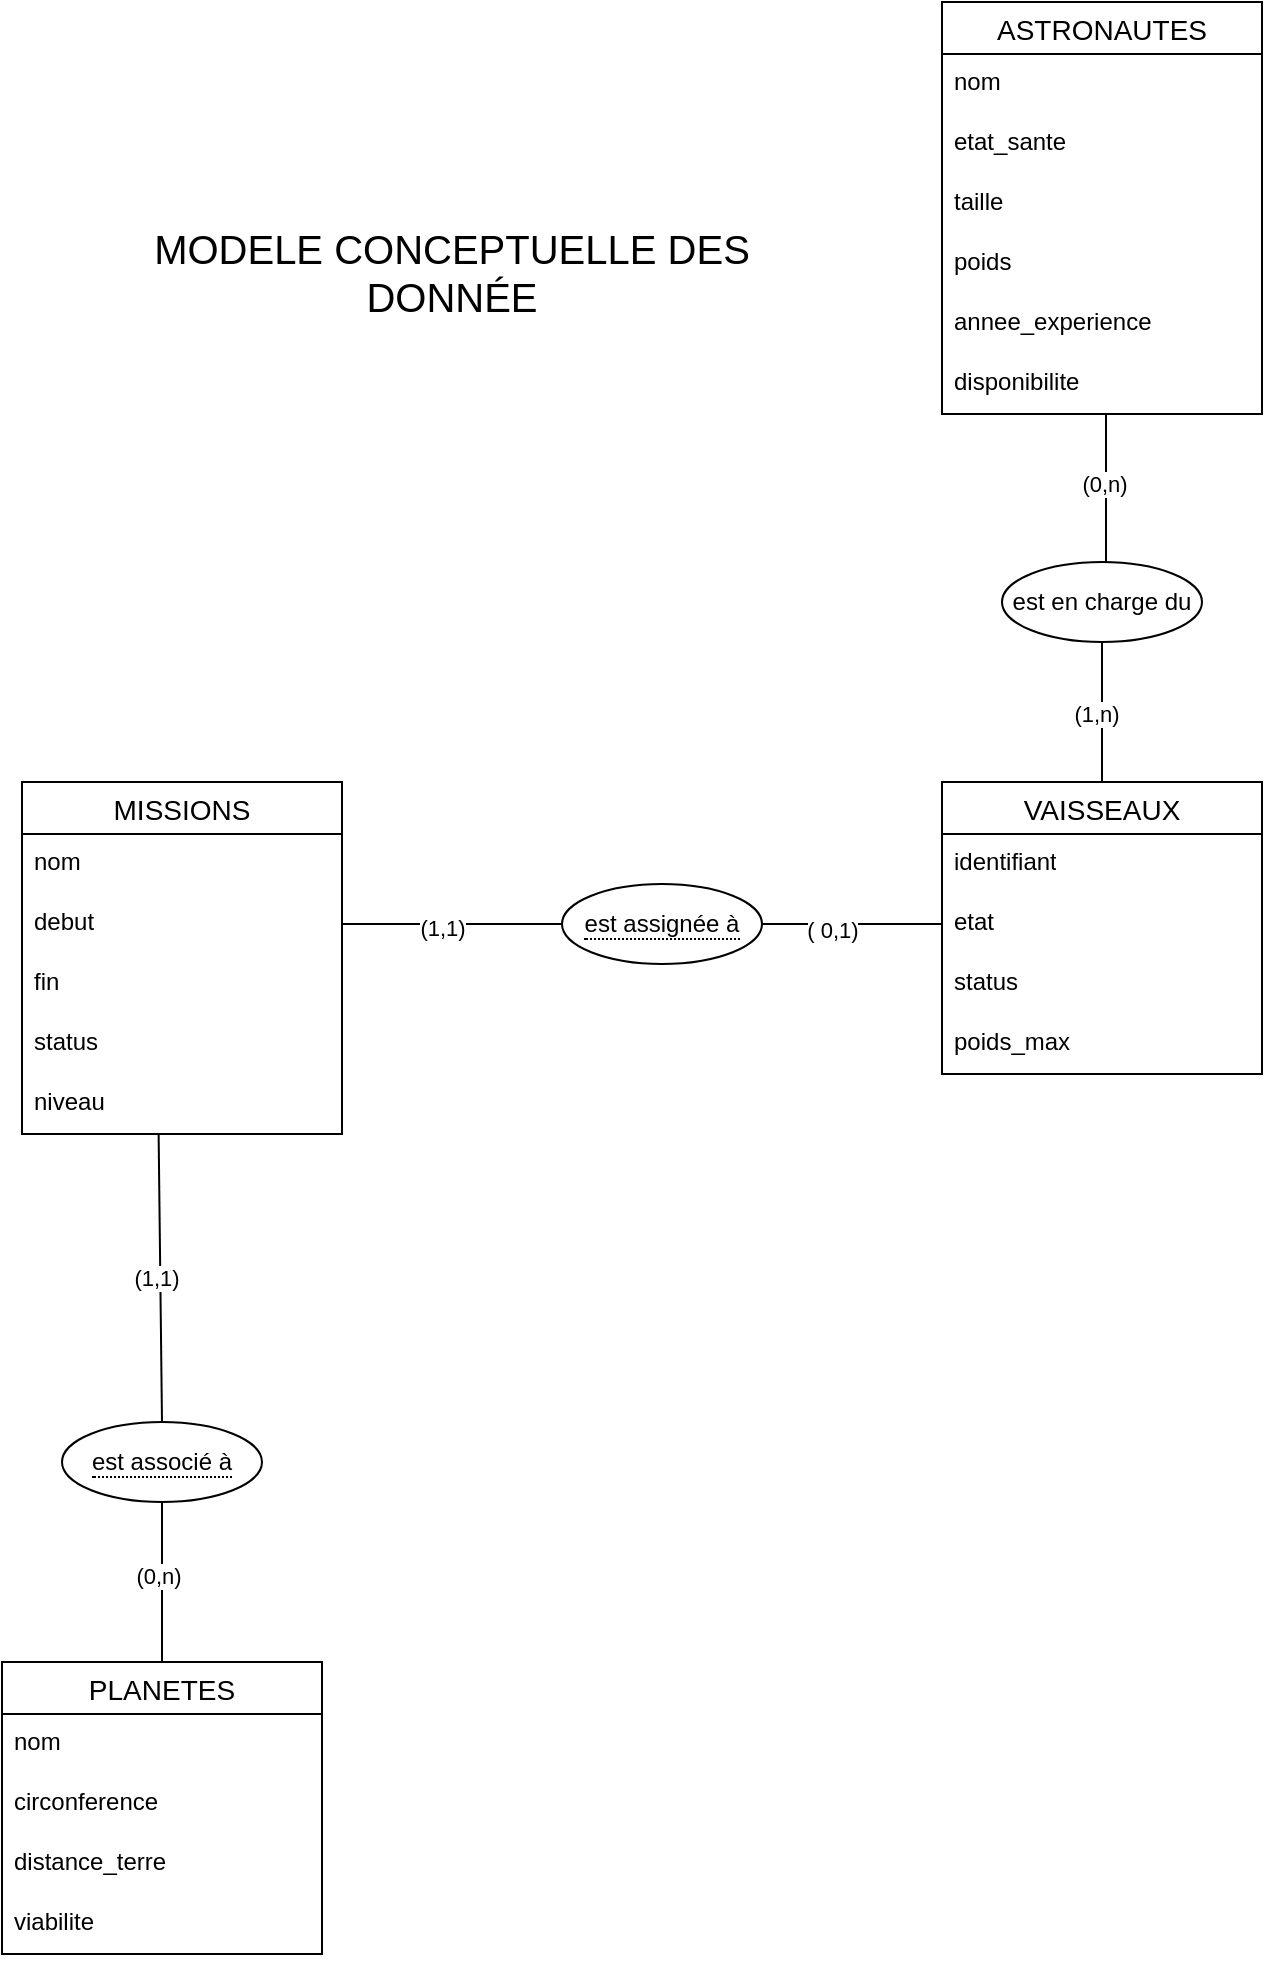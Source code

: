 <mxfile version="21.6.8" type="device">
  <diagram name="Page-1" id="a0aJfGQZW1wo1lwe4xsT">
    <mxGraphModel dx="271" dy="471" grid="1" gridSize="10" guides="1" tooltips="1" connect="1" arrows="1" fold="1" page="1" pageScale="1" pageWidth="850" pageHeight="1100" math="0" shadow="0">
      <root>
        <mxCell id="0" />
        <mxCell id="1" parent="0" />
        <mxCell id="FTOY3c2oVG_MDCkX13h6-1" value="PLANETES" style="swimlane;fontStyle=0;childLayout=stackLayout;horizontal=1;startSize=26;horizontalStack=0;resizeParent=1;resizeParentMax=0;resizeLast=0;collapsible=1;marginBottom=0;align=center;fontSize=14;" parent="1" vertex="1">
          <mxGeometry x="90" y="910" width="160" height="146" as="geometry" />
        </mxCell>
        <mxCell id="FTOY3c2oVG_MDCkX13h6-2" value="nom" style="text;strokeColor=none;fillColor=none;spacingLeft=4;spacingRight=4;overflow=hidden;rotatable=0;points=[[0,0.5],[1,0.5]];portConstraint=eastwest;fontSize=12;whiteSpace=wrap;html=1;" parent="FTOY3c2oVG_MDCkX13h6-1" vertex="1">
          <mxGeometry y="26" width="160" height="30" as="geometry" />
        </mxCell>
        <mxCell id="FTOY3c2oVG_MDCkX13h6-3" value="circonference" style="text;strokeColor=none;fillColor=none;spacingLeft=4;spacingRight=4;overflow=hidden;rotatable=0;points=[[0,0.5],[1,0.5]];portConstraint=eastwest;fontSize=12;whiteSpace=wrap;html=1;" parent="FTOY3c2oVG_MDCkX13h6-1" vertex="1">
          <mxGeometry y="56" width="160" height="30" as="geometry" />
        </mxCell>
        <mxCell id="FTOY3c2oVG_MDCkX13h6-4" value="distance_terre" style="text;strokeColor=none;fillColor=none;spacingLeft=4;spacingRight=4;overflow=hidden;rotatable=0;points=[[0,0.5],[1,0.5]];portConstraint=eastwest;fontSize=12;whiteSpace=wrap;html=1;" parent="FTOY3c2oVG_MDCkX13h6-1" vertex="1">
          <mxGeometry y="86" width="160" height="30" as="geometry" />
        </mxCell>
        <mxCell id="c16PKBAROy-ONsW5H6me-1" value="viabilite" style="text;strokeColor=none;fillColor=none;spacingLeft=4;spacingRight=4;overflow=hidden;rotatable=0;points=[[0,0.5],[1,0.5]];portConstraint=eastwest;fontSize=12;whiteSpace=wrap;html=1;" parent="FTOY3c2oVG_MDCkX13h6-1" vertex="1">
          <mxGeometry y="116" width="160" height="30" as="geometry" />
        </mxCell>
        <mxCell id="FTOY3c2oVG_MDCkX13h6-5" value="MISSIONS" style="swimlane;fontStyle=0;childLayout=stackLayout;horizontal=1;startSize=26;horizontalStack=0;resizeParent=1;resizeParentMax=0;resizeLast=0;collapsible=1;marginBottom=0;align=center;fontSize=14;" parent="1" vertex="1">
          <mxGeometry x="100" y="470" width="160" height="176" as="geometry" />
        </mxCell>
        <mxCell id="FTOY3c2oVG_MDCkX13h6-6" value="nom" style="text;strokeColor=none;fillColor=none;spacingLeft=4;spacingRight=4;overflow=hidden;rotatable=0;points=[[0,0.5],[1,0.5]];portConstraint=eastwest;fontSize=12;whiteSpace=wrap;html=1;" parent="FTOY3c2oVG_MDCkX13h6-5" vertex="1">
          <mxGeometry y="26" width="160" height="30" as="geometry" />
        </mxCell>
        <mxCell id="FTOY3c2oVG_MDCkX13h6-7" value="debut" style="text;strokeColor=none;fillColor=none;spacingLeft=4;spacingRight=4;overflow=hidden;rotatable=0;points=[[0,0.5],[1,0.5]];portConstraint=eastwest;fontSize=12;whiteSpace=wrap;html=1;" parent="FTOY3c2oVG_MDCkX13h6-5" vertex="1">
          <mxGeometry y="56" width="160" height="30" as="geometry" />
        </mxCell>
        <mxCell id="FTOY3c2oVG_MDCkX13h6-8" value="fin" style="text;strokeColor=none;fillColor=none;spacingLeft=4;spacingRight=4;overflow=hidden;rotatable=0;points=[[0,0.5],[1,0.5]];portConstraint=eastwest;fontSize=12;whiteSpace=wrap;html=1;" parent="FTOY3c2oVG_MDCkX13h6-5" vertex="1">
          <mxGeometry y="86" width="160" height="30" as="geometry" />
        </mxCell>
        <mxCell id="c16PKBAROy-ONsW5H6me-3" value="status" style="text;strokeColor=none;fillColor=none;spacingLeft=4;spacingRight=4;overflow=hidden;rotatable=0;points=[[0,0.5],[1,0.5]];portConstraint=eastwest;fontSize=12;whiteSpace=wrap;html=1;" parent="FTOY3c2oVG_MDCkX13h6-5" vertex="1">
          <mxGeometry y="116" width="160" height="30" as="geometry" />
        </mxCell>
        <mxCell id="c16PKBAROy-ONsW5H6me-7" value="niveau" style="text;strokeColor=none;fillColor=none;spacingLeft=4;spacingRight=4;overflow=hidden;rotatable=0;points=[[0,0.5],[1,0.5]];portConstraint=eastwest;fontSize=12;whiteSpace=wrap;html=1;" parent="FTOY3c2oVG_MDCkX13h6-5" vertex="1">
          <mxGeometry y="146" width="160" height="30" as="geometry" />
        </mxCell>
        <mxCell id="FTOY3c2oVG_MDCkX13h6-9" value="ASTRONAUTES" style="swimlane;fontStyle=0;childLayout=stackLayout;horizontal=1;startSize=26;horizontalStack=0;resizeParent=1;resizeParentMax=0;resizeLast=0;collapsible=1;marginBottom=0;align=center;fontSize=14;" parent="1" vertex="1">
          <mxGeometry x="560" y="80" width="160" height="206" as="geometry" />
        </mxCell>
        <mxCell id="FTOY3c2oVG_MDCkX13h6-10" value="nom" style="text;strokeColor=none;fillColor=none;spacingLeft=4;spacingRight=4;overflow=hidden;rotatable=0;points=[[0,0.5],[1,0.5]];portConstraint=eastwest;fontSize=12;whiteSpace=wrap;html=1;" parent="FTOY3c2oVG_MDCkX13h6-9" vertex="1">
          <mxGeometry y="26" width="160" height="30" as="geometry" />
        </mxCell>
        <mxCell id="FTOY3c2oVG_MDCkX13h6-11" value="etat_sante" style="text;strokeColor=none;fillColor=none;spacingLeft=4;spacingRight=4;overflow=hidden;rotatable=0;points=[[0,0.5],[1,0.5]];portConstraint=eastwest;fontSize=12;whiteSpace=wrap;html=1;" parent="FTOY3c2oVG_MDCkX13h6-9" vertex="1">
          <mxGeometry y="56" width="160" height="30" as="geometry" />
        </mxCell>
        <mxCell id="FTOY3c2oVG_MDCkX13h6-12" value="taille" style="text;strokeColor=none;fillColor=none;spacingLeft=4;spacingRight=4;overflow=hidden;rotatable=0;points=[[0,0.5],[1,0.5]];portConstraint=eastwest;fontSize=12;whiteSpace=wrap;html=1;" parent="FTOY3c2oVG_MDCkX13h6-9" vertex="1">
          <mxGeometry y="86" width="160" height="30" as="geometry" />
        </mxCell>
        <mxCell id="c16PKBAROy-ONsW5H6me-2" value="poids" style="text;strokeColor=none;fillColor=none;spacingLeft=4;spacingRight=4;overflow=hidden;rotatable=0;points=[[0,0.5],[1,0.5]];portConstraint=eastwest;fontSize=12;whiteSpace=wrap;html=1;" parent="FTOY3c2oVG_MDCkX13h6-9" vertex="1">
          <mxGeometry y="116" width="160" height="30" as="geometry" />
        </mxCell>
        <mxCell id="c16PKBAROy-ONsW5H6me-9" value="annee_experience" style="text;strokeColor=none;fillColor=none;spacingLeft=4;spacingRight=4;overflow=hidden;rotatable=0;points=[[0,0.5],[1,0.5]];portConstraint=eastwest;fontSize=12;whiteSpace=wrap;html=1;" parent="FTOY3c2oVG_MDCkX13h6-9" vertex="1">
          <mxGeometry y="146" width="160" height="30" as="geometry" />
        </mxCell>
        <mxCell id="c16PKBAROy-ONsW5H6me-5" value="disponibilite" style="text;strokeColor=none;fillColor=none;spacingLeft=4;spacingRight=4;overflow=hidden;rotatable=0;points=[[0,0.5],[1,0.5]];portConstraint=eastwest;fontSize=12;whiteSpace=wrap;html=1;" parent="FTOY3c2oVG_MDCkX13h6-9" vertex="1">
          <mxGeometry y="176" width="160" height="30" as="geometry" />
        </mxCell>
        <mxCell id="FTOY3c2oVG_MDCkX13h6-13" value="VAISSEAUX" style="swimlane;fontStyle=0;childLayout=stackLayout;horizontal=1;startSize=26;horizontalStack=0;resizeParent=1;resizeParentMax=0;resizeLast=0;collapsible=1;marginBottom=0;align=center;fontSize=14;" parent="1" vertex="1">
          <mxGeometry x="560" y="470" width="160" height="146" as="geometry" />
        </mxCell>
        <mxCell id="FTOY3c2oVG_MDCkX13h6-14" value="identifiant" style="text;strokeColor=none;fillColor=none;spacingLeft=4;spacingRight=4;overflow=hidden;rotatable=0;points=[[0,0.5],[1,0.5]];portConstraint=eastwest;fontSize=12;whiteSpace=wrap;html=1;" parent="FTOY3c2oVG_MDCkX13h6-13" vertex="1">
          <mxGeometry y="26" width="160" height="30" as="geometry" />
        </mxCell>
        <mxCell id="FTOY3c2oVG_MDCkX13h6-15" value="etat" style="text;strokeColor=none;fillColor=none;spacingLeft=4;spacingRight=4;overflow=hidden;rotatable=0;points=[[0,0.5],[1,0.5]];portConstraint=eastwest;fontSize=12;whiteSpace=wrap;html=1;" parent="FTOY3c2oVG_MDCkX13h6-13" vertex="1">
          <mxGeometry y="56" width="160" height="30" as="geometry" />
        </mxCell>
        <mxCell id="FTOY3c2oVG_MDCkX13h6-16" value="status" style="text;strokeColor=none;fillColor=none;spacingLeft=4;spacingRight=4;overflow=hidden;rotatable=0;points=[[0,0.5],[1,0.5]];portConstraint=eastwest;fontSize=12;whiteSpace=wrap;html=1;" parent="FTOY3c2oVG_MDCkX13h6-13" vertex="1">
          <mxGeometry y="86" width="160" height="30" as="geometry" />
        </mxCell>
        <mxCell id="c16PKBAROy-ONsW5H6me-6" value="poids_max" style="text;strokeColor=none;fillColor=none;spacingLeft=4;spacingRight=4;overflow=hidden;rotatable=0;points=[[0,0.5],[1,0.5]];portConstraint=eastwest;fontSize=12;whiteSpace=wrap;html=1;" parent="FTOY3c2oVG_MDCkX13h6-13" vertex="1">
          <mxGeometry y="116" width="160" height="30" as="geometry" />
        </mxCell>
        <mxCell id="c16PKBAROy-ONsW5H6me-10" value="&lt;span style=&quot;border-bottom: 1px dotted&quot;&gt;est assignée à&lt;/span&gt;" style="ellipse;whiteSpace=wrap;html=1;align=center;" parent="1" vertex="1">
          <mxGeometry x="370" y="521" width="100" height="40" as="geometry" />
        </mxCell>
        <mxCell id="c16PKBAROy-ONsW5H6me-11" value="est en charge du" style="ellipse;whiteSpace=wrap;html=1;align=center;" parent="1" vertex="1">
          <mxGeometry x="590" y="360" width="100" height="40" as="geometry" />
        </mxCell>
        <mxCell id="c16PKBAROy-ONsW5H6me-12" value="" style="endArrow=none;html=1;rounded=0;entryX=0;entryY=0.5;entryDx=0;entryDy=0;exitX=1;exitY=0.5;exitDx=0;exitDy=0;" parent="1" source="FTOY3c2oVG_MDCkX13h6-7" target="c16PKBAROy-ONsW5H6me-10" edge="1">
          <mxGeometry relative="1" as="geometry">
            <mxPoint x="260" y="530" as="sourcePoint" />
            <mxPoint x="420" y="530" as="targetPoint" />
          </mxGeometry>
        </mxCell>
        <mxCell id="c16PKBAROy-ONsW5H6me-16" value="(1,1)" style="edgeLabel;html=1;align=center;verticalAlign=middle;resizable=0;points=[];" parent="c16PKBAROy-ONsW5H6me-12" vertex="1" connectable="0">
          <mxGeometry x="-0.27" y="-1" relative="1" as="geometry">
            <mxPoint x="10" y="1" as="offset" />
          </mxGeometry>
        </mxCell>
        <mxCell id="c16PKBAROy-ONsW5H6me-13" value="" style="endArrow=none;html=1;rounded=0;entryX=0;entryY=0.5;entryDx=0;entryDy=0;" parent="1" source="c16PKBAROy-ONsW5H6me-10" target="FTOY3c2oVG_MDCkX13h6-15" edge="1">
          <mxGeometry relative="1" as="geometry">
            <mxPoint x="260" y="530" as="sourcePoint" />
            <mxPoint x="420" y="530" as="targetPoint" />
          </mxGeometry>
        </mxCell>
        <mxCell id="c16PKBAROy-ONsW5H6me-15" value="( 0,1)" style="edgeLabel;html=1;align=center;verticalAlign=middle;resizable=0;points=[];" parent="c16PKBAROy-ONsW5H6me-13" vertex="1" connectable="0">
          <mxGeometry x="-0.235" y="-3" relative="1" as="geometry">
            <mxPoint as="offset" />
          </mxGeometry>
        </mxCell>
        <mxCell id="c16PKBAROy-ONsW5H6me-14" value="" style="endArrow=none;html=1;rounded=0;entryX=0.5;entryY=0;entryDx=0;entryDy=0;exitX=0.5;exitY=1;exitDx=0;exitDy=0;" parent="1" source="c16PKBAROy-ONsW5H6me-11" target="FTOY3c2oVG_MDCkX13h6-13" edge="1">
          <mxGeometry relative="1" as="geometry">
            <mxPoint x="340" y="410" as="sourcePoint" />
            <mxPoint x="500" y="410" as="targetPoint" />
          </mxGeometry>
        </mxCell>
        <mxCell id="c16PKBAROy-ONsW5H6me-19" value="(1,n)" style="edgeLabel;html=1;align=center;verticalAlign=middle;resizable=0;points=[];" parent="c16PKBAROy-ONsW5H6me-14" vertex="1" connectable="0">
          <mxGeometry x="0.008" y="-3" relative="1" as="geometry">
            <mxPoint as="offset" />
          </mxGeometry>
        </mxCell>
        <mxCell id="c16PKBAROy-ONsW5H6me-17" value="" style="endArrow=none;html=1;rounded=0;entryX=0.5;entryY=0;entryDx=0;entryDy=0;" parent="1" edge="1">
          <mxGeometry relative="1" as="geometry">
            <mxPoint x="642" y="286" as="sourcePoint" />
            <mxPoint x="642" y="360" as="targetPoint" />
          </mxGeometry>
        </mxCell>
        <mxCell id="c16PKBAROy-ONsW5H6me-18" value="(0,n)" style="edgeLabel;html=1;align=center;verticalAlign=middle;resizable=0;points=[];" parent="c16PKBAROy-ONsW5H6me-17" vertex="1" connectable="0">
          <mxGeometry x="-0.067" y="-1" relative="1" as="geometry">
            <mxPoint as="offset" />
          </mxGeometry>
        </mxCell>
        <mxCell id="c16PKBAROy-ONsW5H6me-20" value="&lt;span style=&quot;border-bottom: 1px dotted&quot;&gt;est associé à&lt;/span&gt;" style="ellipse;whiteSpace=wrap;html=1;align=center;" parent="1" vertex="1">
          <mxGeometry x="120" y="790" width="100" height="40" as="geometry" />
        </mxCell>
        <mxCell id="c16PKBAROy-ONsW5H6me-21" value="" style="endArrow=none;html=1;rounded=0;entryX=0.5;entryY=0;entryDx=0;entryDy=0;exitX=0.427;exitY=1.017;exitDx=0;exitDy=0;exitPerimeter=0;" parent="1" source="c16PKBAROy-ONsW5H6me-7" target="c16PKBAROy-ONsW5H6me-20" edge="1">
          <mxGeometry relative="1" as="geometry">
            <mxPoint x="170" y="680" as="sourcePoint" />
            <mxPoint x="370" y="820" as="targetPoint" />
          </mxGeometry>
        </mxCell>
        <mxCell id="c16PKBAROy-ONsW5H6me-24" value="(1,1)" style="edgeLabel;html=1;align=center;verticalAlign=middle;resizable=0;points=[];" parent="c16PKBAROy-ONsW5H6me-21" vertex="1" connectable="0">
          <mxGeometry y="-2" relative="1" as="geometry">
            <mxPoint as="offset" />
          </mxGeometry>
        </mxCell>
        <mxCell id="c16PKBAROy-ONsW5H6me-23" value="" style="endArrow=none;html=1;rounded=0;entryX=0.5;entryY=0;entryDx=0;entryDy=0;" parent="1" target="FTOY3c2oVG_MDCkX13h6-1" edge="1">
          <mxGeometry relative="1" as="geometry">
            <mxPoint x="170" y="830" as="sourcePoint" />
            <mxPoint x="170" y="900" as="targetPoint" />
          </mxGeometry>
        </mxCell>
        <mxCell id="c16PKBAROy-ONsW5H6me-25" value="(0,n)" style="edgeLabel;html=1;align=center;verticalAlign=middle;resizable=0;points=[];" parent="c16PKBAROy-ONsW5H6me-23" vertex="1" connectable="0">
          <mxGeometry x="-0.08" y="-2" relative="1" as="geometry">
            <mxPoint as="offset" />
          </mxGeometry>
        </mxCell>
        <mxCell id="c16PKBAROy-ONsW5H6me-41" value="MODELE CONCEPTUELLE DES DONNÉE" style="text;html=1;strokeColor=none;fillColor=none;align=center;verticalAlign=middle;whiteSpace=wrap;rounded=0;fontSize=20;" parent="1" vertex="1">
          <mxGeometry x="140" y="200" width="350" height="30" as="geometry" />
        </mxCell>
      </root>
    </mxGraphModel>
  </diagram>
</mxfile>
